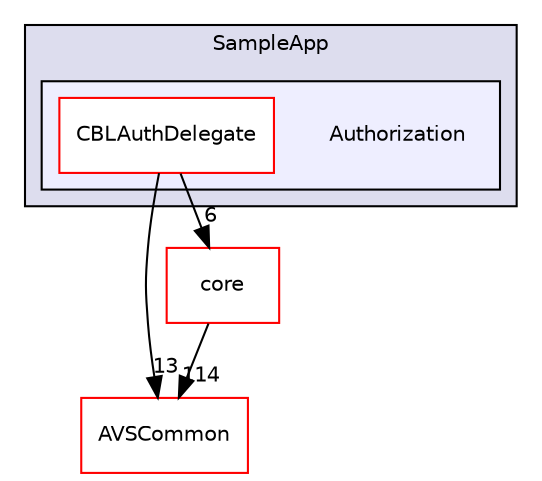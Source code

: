 digraph "/workplace/avs-device-sdk/SampleApp/Authorization" {
  compound=true
  node [ fontsize="10", fontname="Helvetica"];
  edge [ labelfontsize="10", labelfontname="Helvetica"];
  subgraph clusterdir_69fa8d0f4fee2820ffc8601fbf428b42 {
    graph [ bgcolor="#ddddee", pencolor="black", label="SampleApp" fontname="Helvetica", fontsize="10", URL="dir_69fa8d0f4fee2820ffc8601fbf428b42.html"]
  subgraph clusterdir_cb95416188067ed3b93365313f46b1cf {
    graph [ bgcolor="#eeeeff", pencolor="black", label="" URL="dir_cb95416188067ed3b93365313f46b1cf.html"];
    dir_cb95416188067ed3b93365313f46b1cf [shape=plaintext label="Authorization"];
    dir_394d140097375e95b03f61a9aaebbe14 [shape=box label="CBLAuthDelegate" color="red" fillcolor="white" style="filled" URL="dir_394d140097375e95b03f61a9aaebbe14.html"];
  }
  }
  dir_13e65effb2bde530b17b3d5eefcd0266 [shape=box label="AVSCommon" fillcolor="white" style="filled" color="red" URL="dir_13e65effb2bde530b17b3d5eefcd0266.html"];
  dir_4270bfced15e0e73154b13468c7c9ad9 [shape=box label="core" fillcolor="white" style="filled" color="red" URL="dir_4270bfced15e0e73154b13468c7c9ad9.html"];
  dir_394d140097375e95b03f61a9aaebbe14->dir_13e65effb2bde530b17b3d5eefcd0266 [headlabel="13", labeldistance=1.5 headhref="dir_000700_000017.html"];
  dir_394d140097375e95b03f61a9aaebbe14->dir_4270bfced15e0e73154b13468c7c9ad9 [headlabel="6", labeldistance=1.5 headhref="dir_000700_000528.html"];
  dir_4270bfced15e0e73154b13468c7c9ad9->dir_13e65effb2bde530b17b3d5eefcd0266 [headlabel="114", labeldistance=1.5 headhref="dir_000528_000017.html"];
}
